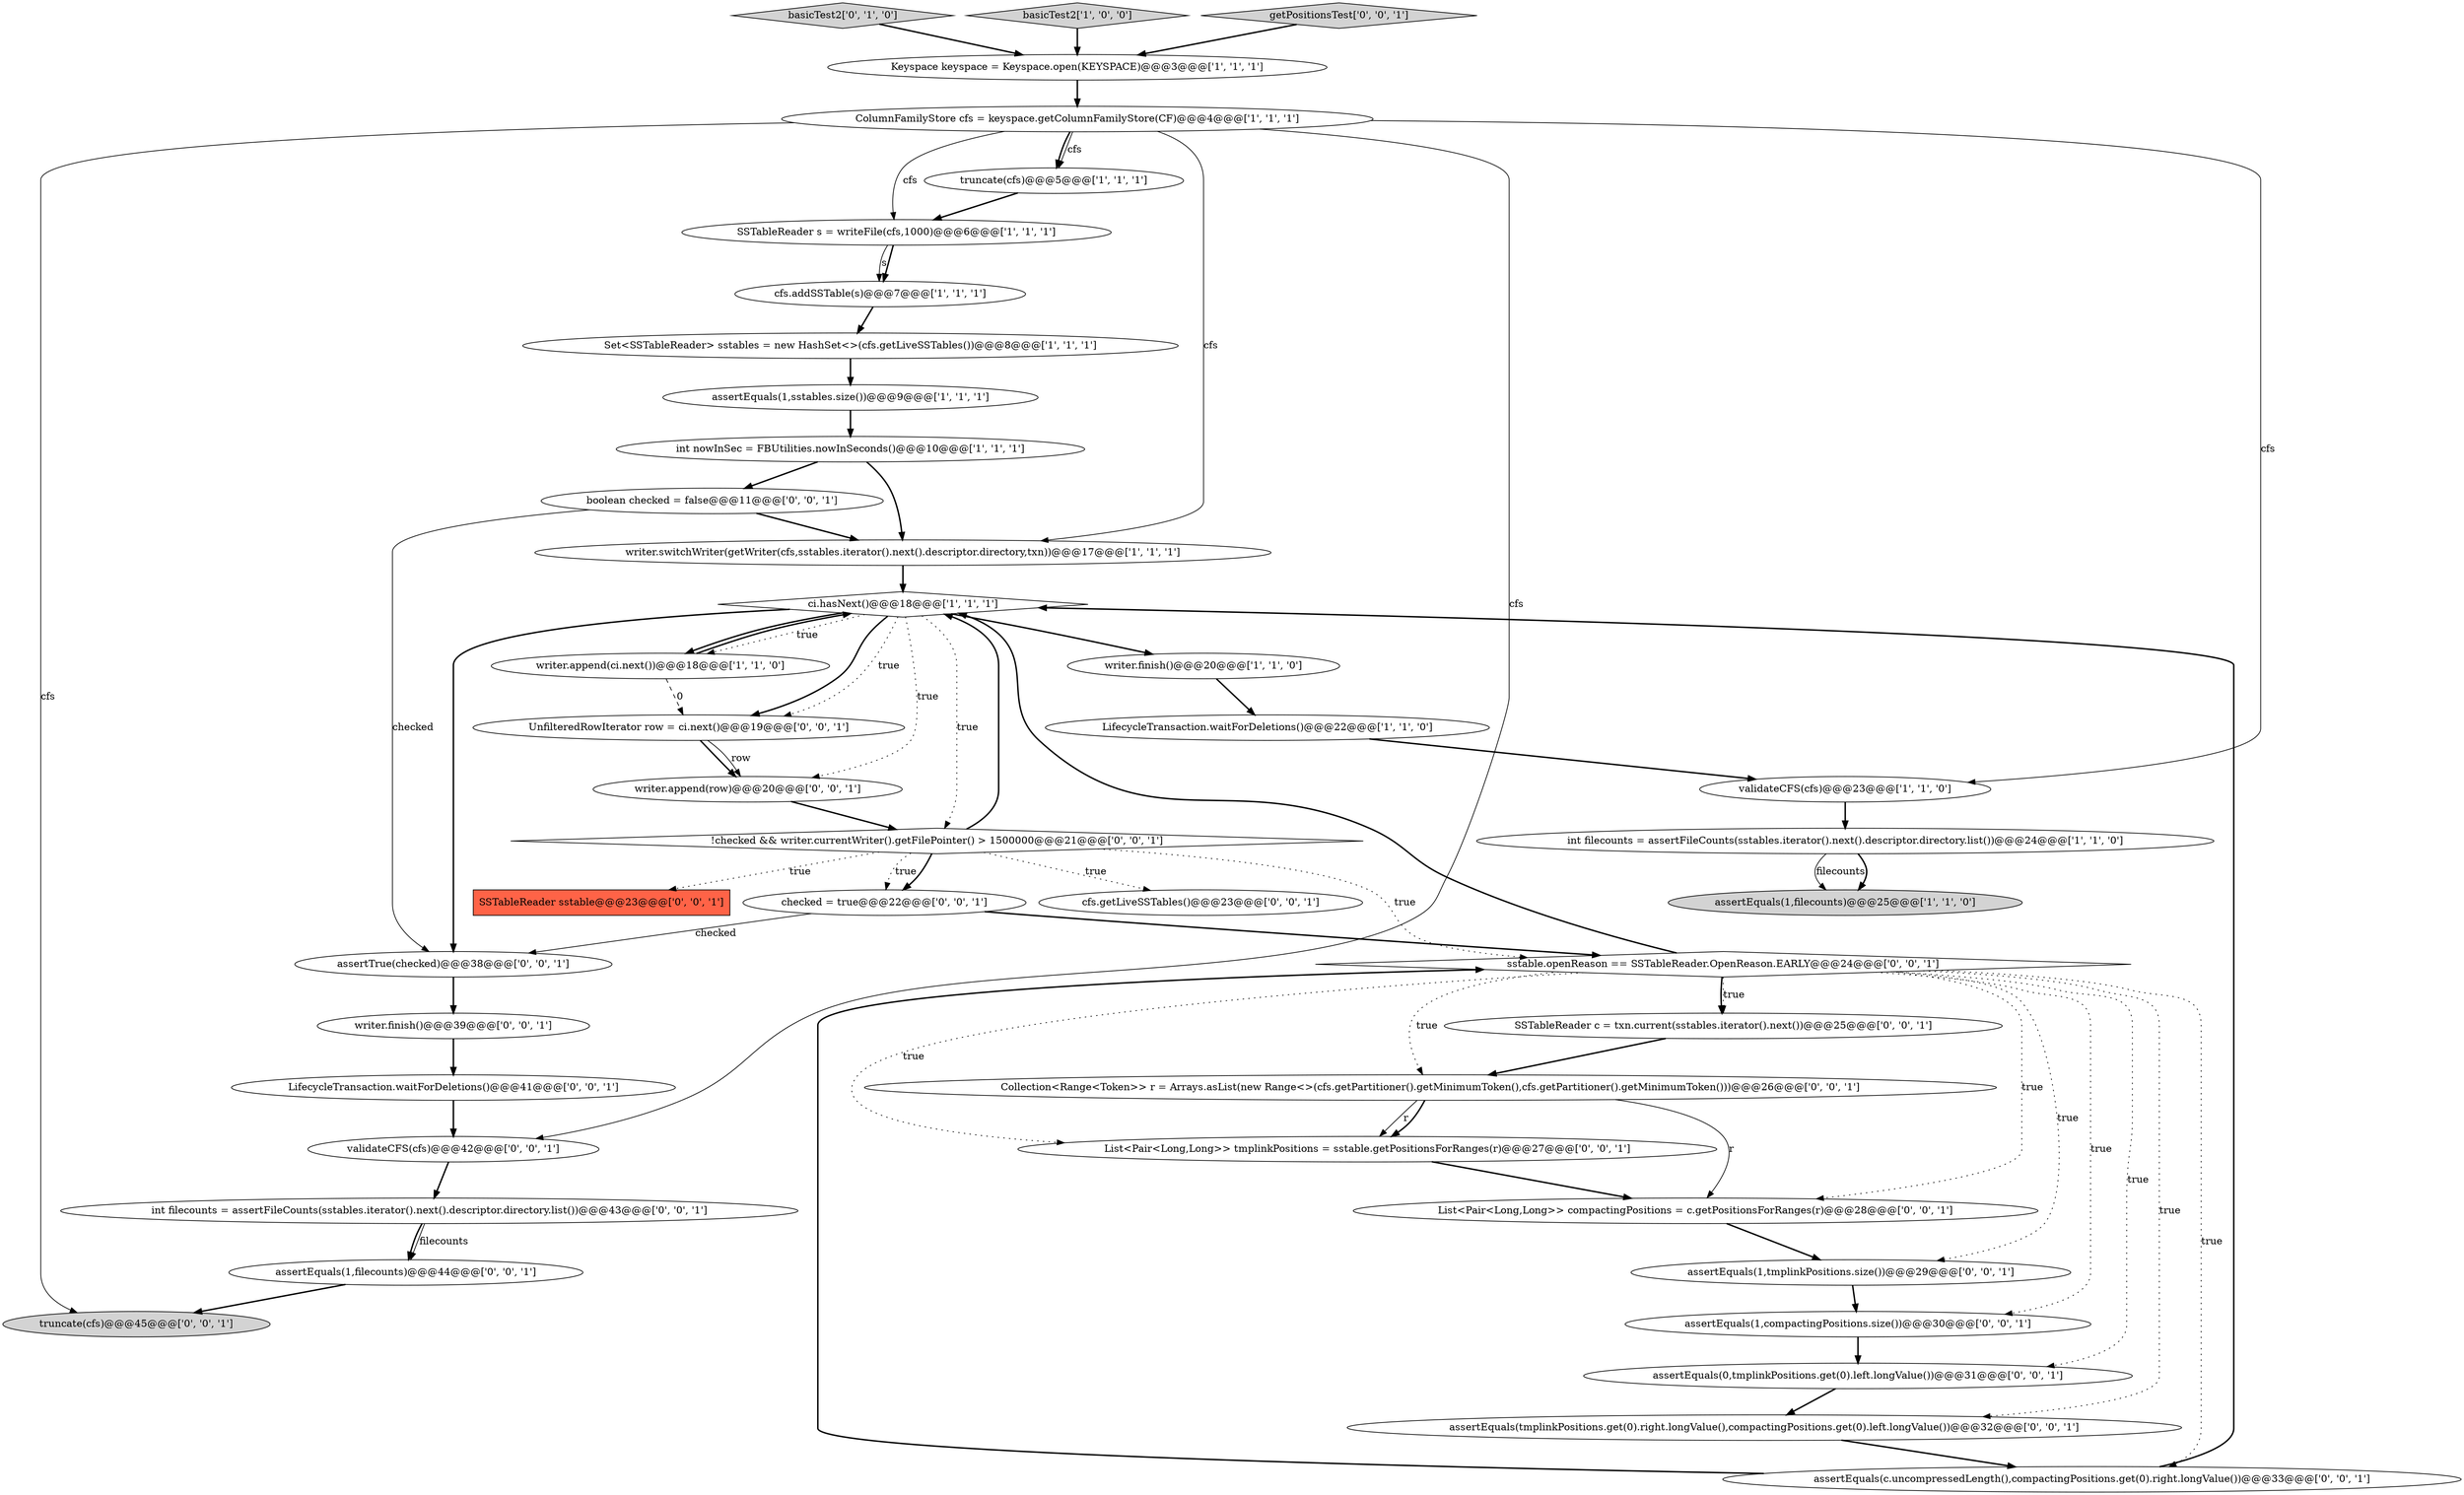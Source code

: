 digraph {
17 [style = filled, label = "basicTest2['0', '1', '0']", fillcolor = lightgray, shape = diamond image = "AAA0AAABBB2BBB"];
34 [style = filled, label = "cfs.getLiveSSTables()@@@23@@@['0', '0', '1']", fillcolor = white, shape = ellipse image = "AAA0AAABBB3BBB"];
28 [style = filled, label = "validateCFS(cfs)@@@42@@@['0', '0', '1']", fillcolor = white, shape = ellipse image = "AAA0AAABBB3BBB"];
39 [style = filled, label = "SSTableReader sstable@@@23@@@['0', '0', '1']", fillcolor = tomato, shape = box image = "AAA0AAABBB3BBB"];
35 [style = filled, label = "assertEquals(0,tmplinkPositions.get(0).left.longValue())@@@31@@@['0', '0', '1']", fillcolor = white, shape = ellipse image = "AAA0AAABBB3BBB"];
2 [style = filled, label = "basicTest2['1', '0', '0']", fillcolor = lightgray, shape = diamond image = "AAA0AAABBB1BBB"];
14 [style = filled, label = "int filecounts = assertFileCounts(sstables.iterator().next().descriptor.directory.list())@@@24@@@['1', '1', '0']", fillcolor = white, shape = ellipse image = "AAA0AAABBB1BBB"];
1 [style = filled, label = "assertEquals(1,filecounts)@@@25@@@['1', '1', '0']", fillcolor = lightgray, shape = ellipse image = "AAA0AAABBB1BBB"];
29 [style = filled, label = "writer.append(row)@@@20@@@['0', '0', '1']", fillcolor = white, shape = ellipse image = "AAA0AAABBB3BBB"];
7 [style = filled, label = "validateCFS(cfs)@@@23@@@['1', '1', '0']", fillcolor = white, shape = ellipse image = "AAA0AAABBB1BBB"];
27 [style = filled, label = "sstable.openReason == SSTableReader.OpenReason.EARLY@@@24@@@['0', '0', '1']", fillcolor = white, shape = diamond image = "AAA0AAABBB3BBB"];
4 [style = filled, label = "ci.hasNext()@@@18@@@['1', '1', '1']", fillcolor = white, shape = diamond image = "AAA0AAABBB1BBB"];
11 [style = filled, label = "truncate(cfs)@@@5@@@['1', '1', '1']", fillcolor = white, shape = ellipse image = "AAA0AAABBB1BBB"];
31 [style = filled, label = "assertEquals(1,compactingPositions.size())@@@30@@@['0', '0', '1']", fillcolor = white, shape = ellipse image = "AAA0AAABBB3BBB"];
21 [style = filled, label = "List<Pair<Long,Long>> tmplinkPositions = sstable.getPositionsForRanges(r)@@@27@@@['0', '0', '1']", fillcolor = white, shape = ellipse image = "AAA0AAABBB3BBB"];
41 [style = filled, label = "assertEquals(1,tmplinkPositions.size())@@@29@@@['0', '0', '1']", fillcolor = white, shape = ellipse image = "AAA0AAABBB3BBB"];
26 [style = filled, label = "truncate(cfs)@@@45@@@['0', '0', '1']", fillcolor = lightgray, shape = ellipse image = "AAA0AAABBB3BBB"];
9 [style = filled, label = "Set<SSTableReader> sstables = new HashSet<>(cfs.getLiveSSTables())@@@8@@@['1', '1', '1']", fillcolor = white, shape = ellipse image = "AAA0AAABBB1BBB"];
24 [style = filled, label = "SSTableReader c = txn.current(sstables.iterator().next())@@@25@@@['0', '0', '1']", fillcolor = white, shape = ellipse image = "AAA0AAABBB3BBB"];
38 [style = filled, label = "boolean checked = false@@@11@@@['0', '0', '1']", fillcolor = white, shape = ellipse image = "AAA0AAABBB3BBB"];
0 [style = filled, label = "ColumnFamilyStore cfs = keyspace.getColumnFamilyStore(CF)@@@4@@@['1', '1', '1']", fillcolor = white, shape = ellipse image = "AAA0AAABBB1BBB"];
18 [style = filled, label = "assertEquals(1,filecounts)@@@44@@@['0', '0', '1']", fillcolor = white, shape = ellipse image = "AAA0AAABBB3BBB"];
40 [style = filled, label = "assertEquals(tmplinkPositions.get(0).right.longValue(),compactingPositions.get(0).left.longValue())@@@32@@@['0', '0', '1']", fillcolor = white, shape = ellipse image = "AAA0AAABBB3BBB"];
42 [style = filled, label = "assertEquals(c.uncompressedLength(),compactingPositions.get(0).right.longValue())@@@33@@@['0', '0', '1']", fillcolor = white, shape = ellipse image = "AAA0AAABBB3BBB"];
6 [style = filled, label = "writer.switchWriter(getWriter(cfs,sstables.iterator().next().descriptor.directory,txn))@@@17@@@['1', '1', '1']", fillcolor = white, shape = ellipse image = "AAA0AAABBB1BBB"];
22 [style = filled, label = "assertTrue(checked)@@@38@@@['0', '0', '1']", fillcolor = white, shape = ellipse image = "AAA0AAABBB3BBB"];
3 [style = filled, label = "writer.finish()@@@20@@@['1', '1', '0']", fillcolor = white, shape = ellipse image = "AAA0AAABBB1BBB"];
15 [style = filled, label = "Keyspace keyspace = Keyspace.open(KEYSPACE)@@@3@@@['1', '1', '1']", fillcolor = white, shape = ellipse image = "AAA0AAABBB1BBB"];
25 [style = filled, label = "LifecycleTransaction.waitForDeletions()@@@41@@@['0', '0', '1']", fillcolor = white, shape = ellipse image = "AAA0AAABBB3BBB"];
10 [style = filled, label = "LifecycleTransaction.waitForDeletions()@@@22@@@['1', '1', '0']", fillcolor = white, shape = ellipse image = "AAA0AAABBB1BBB"];
13 [style = filled, label = "int nowInSec = FBUtilities.nowInSeconds()@@@10@@@['1', '1', '1']", fillcolor = white, shape = ellipse image = "AAA0AAABBB1BBB"];
37 [style = filled, label = "writer.finish()@@@39@@@['0', '0', '1']", fillcolor = white, shape = ellipse image = "AAA0AAABBB3BBB"];
12 [style = filled, label = "SSTableReader s = writeFile(cfs,1000)@@@6@@@['1', '1', '1']", fillcolor = white, shape = ellipse image = "AAA0AAABBB1BBB"];
20 [style = filled, label = "Collection<Range<Token>> r = Arrays.asList(new Range<>(cfs.getPartitioner().getMinimumToken(),cfs.getPartitioner().getMinimumToken()))@@@26@@@['0', '0', '1']", fillcolor = white, shape = ellipse image = "AAA0AAABBB3BBB"];
36 [style = filled, label = "List<Pair<Long,Long>> compactingPositions = c.getPositionsForRanges(r)@@@28@@@['0', '0', '1']", fillcolor = white, shape = ellipse image = "AAA0AAABBB3BBB"];
16 [style = filled, label = "cfs.addSSTable(s)@@@7@@@['1', '1', '1']", fillcolor = white, shape = ellipse image = "AAA0AAABBB1BBB"];
8 [style = filled, label = "writer.append(ci.next())@@@18@@@['1', '1', '0']", fillcolor = white, shape = ellipse image = "AAA0AAABBB1BBB"];
33 [style = filled, label = "UnfilteredRowIterator row = ci.next()@@@19@@@['0', '0', '1']", fillcolor = white, shape = ellipse image = "AAA0AAABBB3BBB"];
19 [style = filled, label = "!checked && writer.currentWriter().getFilePointer() > 1500000@@@21@@@['0', '0', '1']", fillcolor = white, shape = diamond image = "AAA0AAABBB3BBB"];
5 [style = filled, label = "assertEquals(1,sstables.size())@@@9@@@['1', '1', '1']", fillcolor = white, shape = ellipse image = "AAA0AAABBB1BBB"];
32 [style = filled, label = "int filecounts = assertFileCounts(sstables.iterator().next().descriptor.directory.list())@@@43@@@['0', '0', '1']", fillcolor = white, shape = ellipse image = "AAA0AAABBB3BBB"];
30 [style = filled, label = "getPositionsTest['0', '0', '1']", fillcolor = lightgray, shape = diamond image = "AAA0AAABBB3BBB"];
23 [style = filled, label = "checked = true@@@22@@@['0', '0', '1']", fillcolor = white, shape = ellipse image = "AAA0AAABBB3BBB"];
20->21 [style = solid, label="r"];
4->3 [style = bold, label=""];
27->40 [style = dotted, label="true"];
19->34 [style = dotted, label="true"];
25->28 [style = bold, label=""];
23->27 [style = bold, label=""];
36->41 [style = bold, label=""];
14->1 [style = solid, label="filecounts"];
22->37 [style = bold, label=""];
8->33 [style = dashed, label="0"];
0->6 [style = solid, label="cfs"];
37->25 [style = bold, label=""];
18->26 [style = bold, label=""];
0->12 [style = solid, label="cfs"];
38->22 [style = solid, label="checked"];
23->22 [style = solid, label="checked"];
4->8 [style = dotted, label="true"];
0->11 [style = bold, label=""];
0->26 [style = solid, label="cfs"];
19->23 [style = dotted, label="true"];
19->27 [style = dotted, label="true"];
11->12 [style = bold, label=""];
27->41 [style = dotted, label="true"];
12->16 [style = bold, label=""];
12->16 [style = solid, label="s"];
27->24 [style = dotted, label="true"];
27->21 [style = dotted, label="true"];
4->33 [style = bold, label=""];
10->7 [style = bold, label=""];
4->33 [style = dotted, label="true"];
27->36 [style = dotted, label="true"];
14->1 [style = bold, label=""];
38->6 [style = bold, label=""];
28->32 [style = bold, label=""];
7->14 [style = bold, label=""];
33->29 [style = bold, label=""];
24->20 [style = bold, label=""];
20->21 [style = bold, label=""];
42->4 [style = bold, label=""];
3->10 [style = bold, label=""];
6->4 [style = bold, label=""];
27->4 [style = bold, label=""];
35->40 [style = bold, label=""];
4->29 [style = dotted, label="true"];
21->36 [style = bold, label=""];
29->19 [style = bold, label=""];
31->35 [style = bold, label=""];
20->36 [style = solid, label="r"];
27->20 [style = dotted, label="true"];
27->31 [style = dotted, label="true"];
19->23 [style = bold, label=""];
15->0 [style = bold, label=""];
5->13 [style = bold, label=""];
2->15 [style = bold, label=""];
17->15 [style = bold, label=""];
0->28 [style = solid, label="cfs"];
9->5 [style = bold, label=""];
33->29 [style = solid, label="row"];
4->8 [style = bold, label=""];
42->27 [style = bold, label=""];
13->38 [style = bold, label=""];
27->24 [style = bold, label=""];
41->31 [style = bold, label=""];
19->39 [style = dotted, label="true"];
19->4 [style = bold, label=""];
8->4 [style = bold, label=""];
13->6 [style = bold, label=""];
32->18 [style = bold, label=""];
27->42 [style = dotted, label="true"];
0->7 [style = solid, label="cfs"];
27->35 [style = dotted, label="true"];
32->18 [style = solid, label="filecounts"];
4->22 [style = bold, label=""];
40->42 [style = bold, label=""];
16->9 [style = bold, label=""];
0->11 [style = solid, label="cfs"];
30->15 [style = bold, label=""];
4->19 [style = dotted, label="true"];
}
